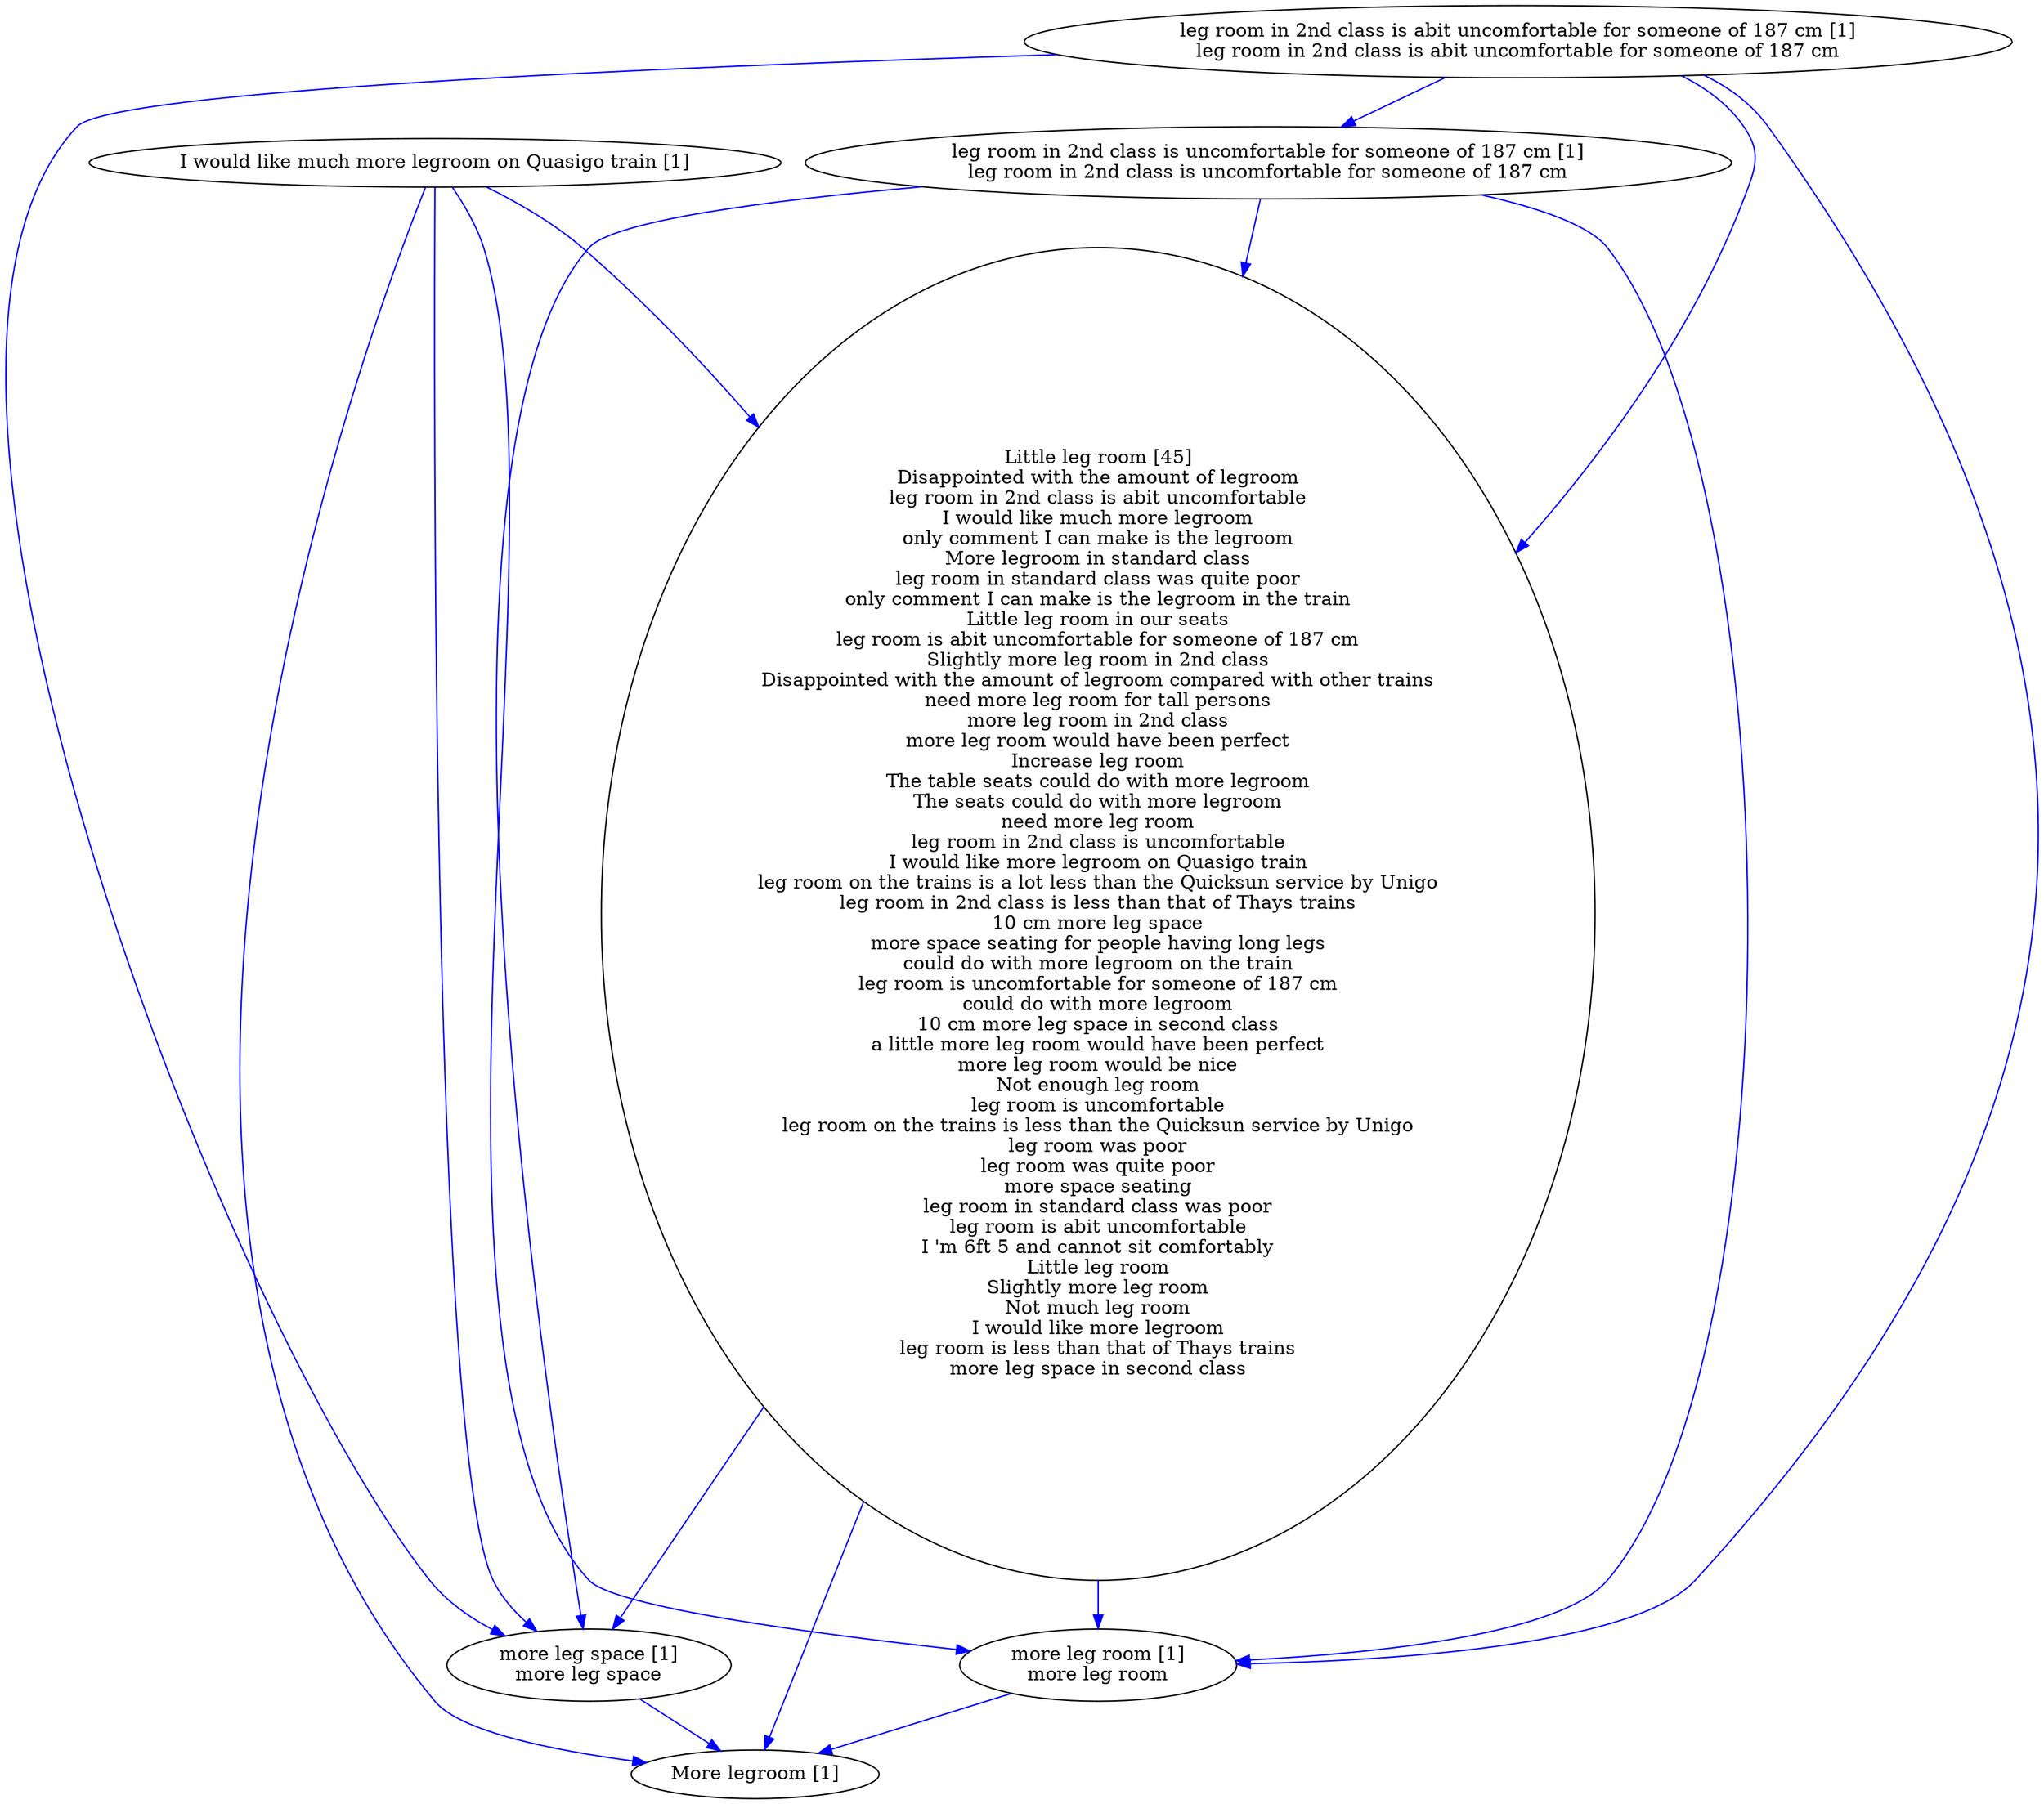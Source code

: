 digraph collapsedGraph {
"Little leg room [45]\nDisappointed with the amount of legroom\nleg room in 2nd class is abit uncomfortable\nI would like much more legroom\nonly comment I can make is the legroom\nMore legroom in standard class\nleg room in standard class was quite poor\nonly comment I can make is the legroom in the train\nLittle leg room in our seats\nleg room is abit uncomfortable for someone of 187 cm\nSlightly more leg room in 2nd class\nDisappointed with the amount of legroom compared with other trains\nneed more leg room for tall persons\nmore leg room in 2nd class\nmore leg room would have been perfect\nIncrease leg room\nThe table seats could do with more legroom\nThe seats could do with more legroom\nneed more leg room\nleg room in 2nd class is uncomfortable\nI would like more legroom on Quasigo train\nleg room on the trains is a lot less than the Quicksun service by Unigo\nleg room in 2nd class is less than that of Thays trains\n10 cm more leg space\nmore space seating for people having long legs\ncould do with more legroom on the train\nleg room is uncomfortable for someone of 187 cm\ncould do with more legroom\n10 cm more leg space in second class\na little more leg room would have been perfect\nmore leg room would be nice\nNot enough leg room\nleg room is uncomfortable\nleg room on the trains is less than the Quicksun service by Unigo\nleg room was poor\nleg room was quite poor\nmore space seating\nleg room in standard class was poor\nleg room is abit uncomfortable\nI 'm 6ft 5 and cannot sit comfortably\nLittle leg room\nSlightly more leg room\nNot much leg room\nI would like more legroom\nleg room is less than that of Thays trains\nmore leg space in second class""more leg space [1]\nmore leg space""I would like much more legroom on Quasigo train [1]""More legroom [1]""more leg room [1]\nmore leg room""leg room in 2nd class is abit uncomfortable for someone of 187 cm [1]\nleg room in 2nd class is abit uncomfortable for someone of 187 cm""leg room in 2nd class is uncomfortable for someone of 187 cm [1]\nleg room in 2nd class is uncomfortable for someone of 187 cm""I would like much more legroom on Quasigo train [1]" -> "more leg space [1]\nmore leg space" [color=blue]
"Little leg room [45]\nDisappointed with the amount of legroom\nleg room in 2nd class is abit uncomfortable\nI would like much more legroom\nonly comment I can make is the legroom\nMore legroom in standard class\nleg room in standard class was quite poor\nonly comment I can make is the legroom in the train\nLittle leg room in our seats\nleg room is abit uncomfortable for someone of 187 cm\nSlightly more leg room in 2nd class\nDisappointed with the amount of legroom compared with other trains\nneed more leg room for tall persons\nmore leg room in 2nd class\nmore leg room would have been perfect\nIncrease leg room\nThe table seats could do with more legroom\nThe seats could do with more legroom\nneed more leg room\nleg room in 2nd class is uncomfortable\nI would like more legroom on Quasigo train\nleg room on the trains is a lot less than the Quicksun service by Unigo\nleg room in 2nd class is less than that of Thays trains\n10 cm more leg space\nmore space seating for people having long legs\ncould do with more legroom on the train\nleg room is uncomfortable for someone of 187 cm\ncould do with more legroom\n10 cm more leg space in second class\na little more leg room would have been perfect\nmore leg room would be nice\nNot enough leg room\nleg room is uncomfortable\nleg room on the trains is less than the Quicksun service by Unigo\nleg room was poor\nleg room was quite poor\nmore space seating\nleg room in standard class was poor\nleg room is abit uncomfortable\nI 'm 6ft 5 and cannot sit comfortably\nLittle leg room\nSlightly more leg room\nNot much leg room\nI would like more legroom\nleg room is less than that of Thays trains\nmore leg space in second class" -> "more leg space [1]\nmore leg space" [color=blue]
"more leg space [1]\nmore leg space" -> "More legroom [1]" [color=blue]
"I would like much more legroom on Quasigo train [1]" -> "More legroom [1]" [color=blue]
"I would like much more legroom on Quasigo train [1]" -> "Little leg room [45]\nDisappointed with the amount of legroom\nleg room in 2nd class is abit uncomfortable\nI would like much more legroom\nonly comment I can make is the legroom\nMore legroom in standard class\nleg room in standard class was quite poor\nonly comment I can make is the legroom in the train\nLittle leg room in our seats\nleg room is abit uncomfortable for someone of 187 cm\nSlightly more leg room in 2nd class\nDisappointed with the amount of legroom compared with other trains\nneed more leg room for tall persons\nmore leg room in 2nd class\nmore leg room would have been perfect\nIncrease leg room\nThe table seats could do with more legroom\nThe seats could do with more legroom\nneed more leg room\nleg room in 2nd class is uncomfortable\nI would like more legroom on Quasigo train\nleg room on the trains is a lot less than the Quicksun service by Unigo\nleg room in 2nd class is less than that of Thays trains\n10 cm more leg space\nmore space seating for people having long legs\ncould do with more legroom on the train\nleg room is uncomfortable for someone of 187 cm\ncould do with more legroom\n10 cm more leg space in second class\na little more leg room would have been perfect\nmore leg room would be nice\nNot enough leg room\nleg room is uncomfortable\nleg room on the trains is less than the Quicksun service by Unigo\nleg room was poor\nleg room was quite poor\nmore space seating\nleg room in standard class was poor\nleg room is abit uncomfortable\nI 'm 6ft 5 and cannot sit comfortably\nLittle leg room\nSlightly more leg room\nNot much leg room\nI would like more legroom\nleg room is less than that of Thays trains\nmore leg space in second class" [color=blue]
"I would like much more legroom on Quasigo train [1]" -> "more leg room [1]\nmore leg room" [color=blue]
"Little leg room [45]\nDisappointed with the amount of legroom\nleg room in 2nd class is abit uncomfortable\nI would like much more legroom\nonly comment I can make is the legroom\nMore legroom in standard class\nleg room in standard class was quite poor\nonly comment I can make is the legroom in the train\nLittle leg room in our seats\nleg room is abit uncomfortable for someone of 187 cm\nSlightly more leg room in 2nd class\nDisappointed with the amount of legroom compared with other trains\nneed more leg room for tall persons\nmore leg room in 2nd class\nmore leg room would have been perfect\nIncrease leg room\nThe table seats could do with more legroom\nThe seats could do with more legroom\nneed more leg room\nleg room in 2nd class is uncomfortable\nI would like more legroom on Quasigo train\nleg room on the trains is a lot less than the Quicksun service by Unigo\nleg room in 2nd class is less than that of Thays trains\n10 cm more leg space\nmore space seating for people having long legs\ncould do with more legroom on the train\nleg room is uncomfortable for someone of 187 cm\ncould do with more legroom\n10 cm more leg space in second class\na little more leg room would have been perfect\nmore leg room would be nice\nNot enough leg room\nleg room is uncomfortable\nleg room on the trains is less than the Quicksun service by Unigo\nleg room was poor\nleg room was quite poor\nmore space seating\nleg room in standard class was poor\nleg room is abit uncomfortable\nI 'm 6ft 5 and cannot sit comfortably\nLittle leg room\nSlightly more leg room\nNot much leg room\nI would like more legroom\nleg room is less than that of Thays trains\nmore leg space in second class" -> "more leg room [1]\nmore leg room" [color=blue]
"more leg room [1]\nmore leg room" -> "More legroom [1]" [color=blue]
"leg room in 2nd class is abit uncomfortable for someone of 187 cm [1]\nleg room in 2nd class is abit uncomfortable for someone of 187 cm" -> "leg room in 2nd class is uncomfortable for someone of 187 cm [1]\nleg room in 2nd class is uncomfortable for someone of 187 cm" [color=blue]
"leg room in 2nd class is abit uncomfortable for someone of 187 cm [1]\nleg room in 2nd class is abit uncomfortable for someone of 187 cm" -> "more leg space [1]\nmore leg space" [color=blue]
"leg room in 2nd class is abit uncomfortable for someone of 187 cm [1]\nleg room in 2nd class is abit uncomfortable for someone of 187 cm" -> "more leg room [1]\nmore leg room" [color=blue]
"leg room in 2nd class is abit uncomfortable for someone of 187 cm [1]\nleg room in 2nd class is abit uncomfortable for someone of 187 cm" -> "Little leg room [45]\nDisappointed with the amount of legroom\nleg room in 2nd class is abit uncomfortable\nI would like much more legroom\nonly comment I can make is the legroom\nMore legroom in standard class\nleg room in standard class was quite poor\nonly comment I can make is the legroom in the train\nLittle leg room in our seats\nleg room is abit uncomfortable for someone of 187 cm\nSlightly more leg room in 2nd class\nDisappointed with the amount of legroom compared with other trains\nneed more leg room for tall persons\nmore leg room in 2nd class\nmore leg room would have been perfect\nIncrease leg room\nThe table seats could do with more legroom\nThe seats could do with more legroom\nneed more leg room\nleg room in 2nd class is uncomfortable\nI would like more legroom on Quasigo train\nleg room on the trains is a lot less than the Quicksun service by Unigo\nleg room in 2nd class is less than that of Thays trains\n10 cm more leg space\nmore space seating for people having long legs\ncould do with more legroom on the train\nleg room is uncomfortable for someone of 187 cm\ncould do with more legroom\n10 cm more leg space in second class\na little more leg room would have been perfect\nmore leg room would be nice\nNot enough leg room\nleg room is uncomfortable\nleg room on the trains is less than the Quicksun service by Unigo\nleg room was poor\nleg room was quite poor\nmore space seating\nleg room in standard class was poor\nleg room is abit uncomfortable\nI 'm 6ft 5 and cannot sit comfortably\nLittle leg room\nSlightly more leg room\nNot much leg room\nI would like more legroom\nleg room is less than that of Thays trains\nmore leg space in second class" [color=blue]
"leg room in 2nd class is uncomfortable for someone of 187 cm [1]\nleg room in 2nd class is uncomfortable for someone of 187 cm" -> "more leg space [1]\nmore leg space" [color=blue]
"leg room in 2nd class is uncomfortable for someone of 187 cm [1]\nleg room in 2nd class is uncomfortable for someone of 187 cm" -> "more leg room [1]\nmore leg room" [color=blue]
"leg room in 2nd class is uncomfortable for someone of 187 cm [1]\nleg room in 2nd class is uncomfortable for someone of 187 cm" -> "Little leg room [45]\nDisappointed with the amount of legroom\nleg room in 2nd class is abit uncomfortable\nI would like much more legroom\nonly comment I can make is the legroom\nMore legroom in standard class\nleg room in standard class was quite poor\nonly comment I can make is the legroom in the train\nLittle leg room in our seats\nleg room is abit uncomfortable for someone of 187 cm\nSlightly more leg room in 2nd class\nDisappointed with the amount of legroom compared with other trains\nneed more leg room for tall persons\nmore leg room in 2nd class\nmore leg room would have been perfect\nIncrease leg room\nThe table seats could do with more legroom\nThe seats could do with more legroom\nneed more leg room\nleg room in 2nd class is uncomfortable\nI would like more legroom on Quasigo train\nleg room on the trains is a lot less than the Quicksun service by Unigo\nleg room in 2nd class is less than that of Thays trains\n10 cm more leg space\nmore space seating for people having long legs\ncould do with more legroom on the train\nleg room is uncomfortable for someone of 187 cm\ncould do with more legroom\n10 cm more leg space in second class\na little more leg room would have been perfect\nmore leg room would be nice\nNot enough leg room\nleg room is uncomfortable\nleg room on the trains is less than the Quicksun service by Unigo\nleg room was poor\nleg room was quite poor\nmore space seating\nleg room in standard class was poor\nleg room is abit uncomfortable\nI 'm 6ft 5 and cannot sit comfortably\nLittle leg room\nSlightly more leg room\nNot much leg room\nI would like more legroom\nleg room is less than that of Thays trains\nmore leg space in second class" [color=blue]
"Little leg room [45]\nDisappointed with the amount of legroom\nleg room in 2nd class is abit uncomfortable\nI would like much more legroom\nonly comment I can make is the legroom\nMore legroom in standard class\nleg room in standard class was quite poor\nonly comment I can make is the legroom in the train\nLittle leg room in our seats\nleg room is abit uncomfortable for someone of 187 cm\nSlightly more leg room in 2nd class\nDisappointed with the amount of legroom compared with other trains\nneed more leg room for tall persons\nmore leg room in 2nd class\nmore leg room would have been perfect\nIncrease leg room\nThe table seats could do with more legroom\nThe seats could do with more legroom\nneed more leg room\nleg room in 2nd class is uncomfortable\nI would like more legroom on Quasigo train\nleg room on the trains is a lot less than the Quicksun service by Unigo\nleg room in 2nd class is less than that of Thays trains\n10 cm more leg space\nmore space seating for people having long legs\ncould do with more legroom on the train\nleg room is uncomfortable for someone of 187 cm\ncould do with more legroom\n10 cm more leg space in second class\na little more leg room would have been perfect\nmore leg room would be nice\nNot enough leg room\nleg room is uncomfortable\nleg room on the trains is less than the Quicksun service by Unigo\nleg room was poor\nleg room was quite poor\nmore space seating\nleg room in standard class was poor\nleg room is abit uncomfortable\nI 'm 6ft 5 and cannot sit comfortably\nLittle leg room\nSlightly more leg room\nNot much leg room\nI would like more legroom\nleg room is less than that of Thays trains\nmore leg space in second class" -> "More legroom [1]" [color=blue]
}